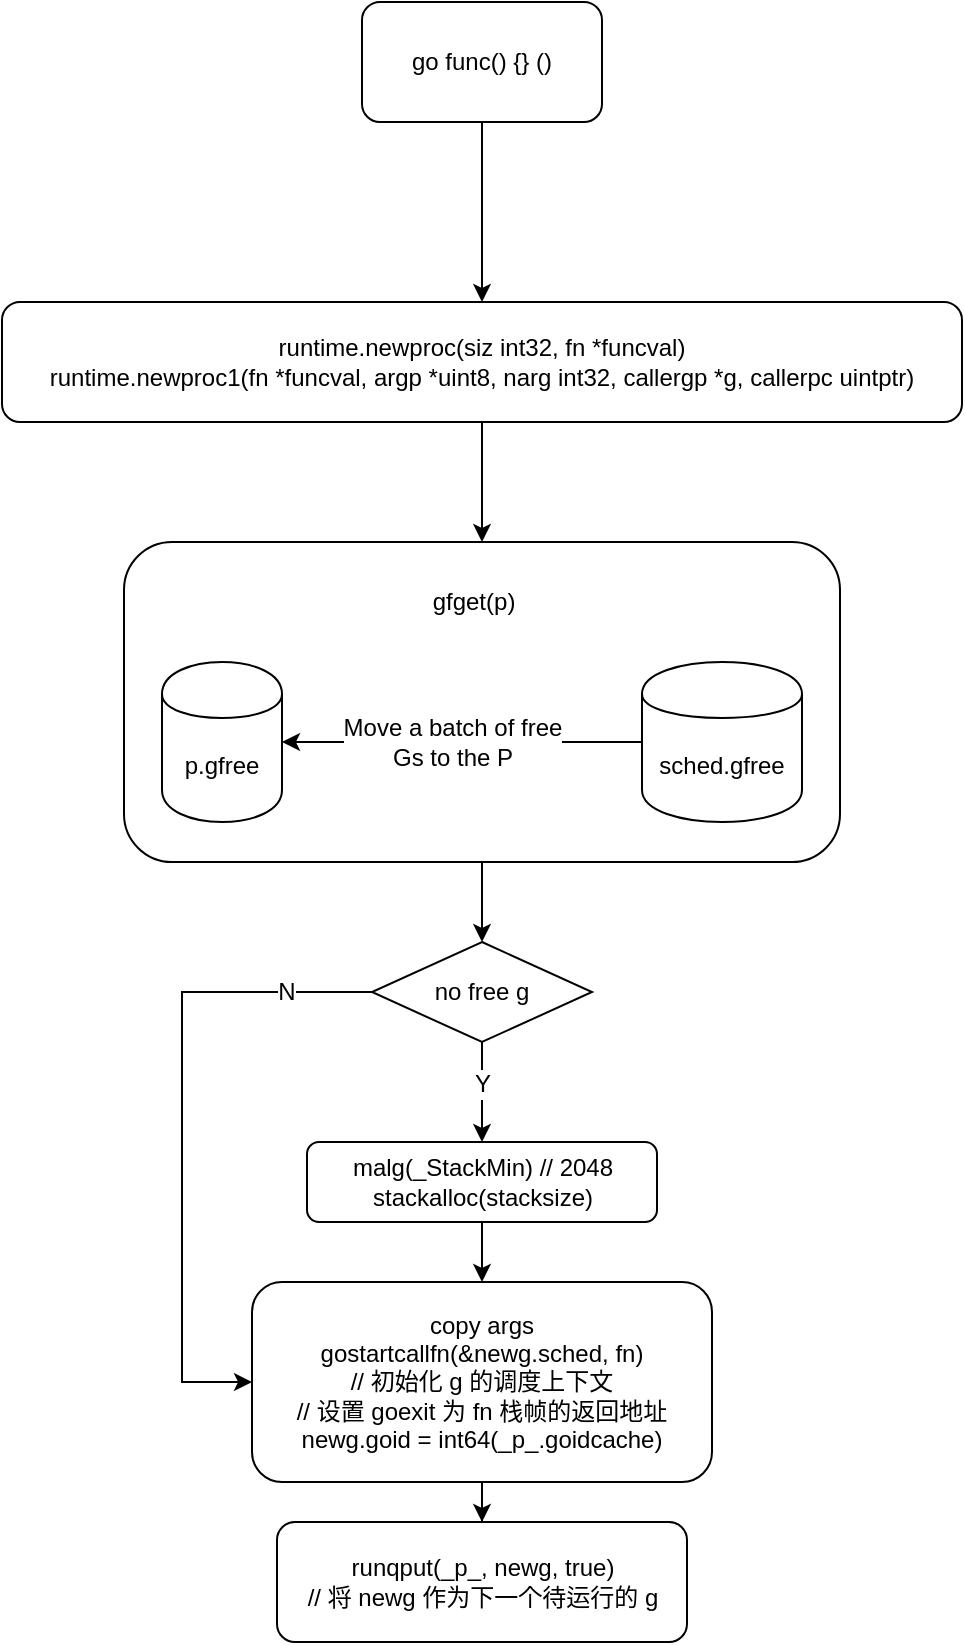 <mxfile version="12.4.1" type="device" pages="1"><diagram id="BGSuGPfrc87V3c8vzXbM" name="第 1 页"><mxGraphModel dx="946" dy="680" grid="1" gridSize="10" guides="1" tooltips="1" connect="1" arrows="1" fold="1" page="1" pageScale="1" pageWidth="827" pageHeight="1169" math="0" shadow="0"><root><mxCell id="0"/><mxCell id="1" parent="0"/><mxCell id="u6URMbNhEWAeOE6ZOtRY-18" style="edgeStyle=orthogonalEdgeStyle;rounded=0;orthogonalLoop=1;jettySize=auto;html=1;entryX=0.5;entryY=0;entryDx=0;entryDy=0;" edge="1" parent="1" source="u6URMbNhEWAeOE6ZOtRY-9" target="u6URMbNhEWAeOE6ZOtRY-14"><mxGeometry relative="1" as="geometry"/></mxCell><mxCell id="u6URMbNhEWAeOE6ZOtRY-9" value="" style="rounded=1;whiteSpace=wrap;html=1;" vertex="1" parent="1"><mxGeometry x="351" y="320" width="358" height="160" as="geometry"/></mxCell><mxCell id="u6URMbNhEWAeOE6ZOtRY-8" style="edgeStyle=orthogonalEdgeStyle;rounded=0;orthogonalLoop=1;jettySize=auto;html=1;" edge="1" parent="1" source="u6URMbNhEWAeOE6ZOtRY-1" target="u6URMbNhEWAeOE6ZOtRY-2"><mxGeometry relative="1" as="geometry"/></mxCell><mxCell id="u6URMbNhEWAeOE6ZOtRY-1" value="go func() {} ()" style="rounded=1;whiteSpace=wrap;html=1;" vertex="1" parent="1"><mxGeometry x="470" y="50" width="120" height="60" as="geometry"/></mxCell><mxCell id="u6URMbNhEWAeOE6ZOtRY-11" style="edgeStyle=orthogonalEdgeStyle;rounded=0;orthogonalLoop=1;jettySize=auto;html=1;entryX=0.5;entryY=0;entryDx=0;entryDy=0;" edge="1" parent="1" source="u6URMbNhEWAeOE6ZOtRY-2" target="u6URMbNhEWAeOE6ZOtRY-9"><mxGeometry relative="1" as="geometry"/></mxCell><mxCell id="u6URMbNhEWAeOE6ZOtRY-2" value="runtime.newproc(siz int32, fn *funcval)&lt;br&gt;runtime.newproc1(fn *funcval, argp *uint8, narg int32, callergp *g, callerpc uintptr)" style="rounded=1;whiteSpace=wrap;html=1;" vertex="1" parent="1"><mxGeometry x="290" y="200" width="480" height="60" as="geometry"/></mxCell><mxCell id="u6URMbNhEWAeOE6ZOtRY-3" value="p.gfree" style="shape=cylinder;whiteSpace=wrap;html=1;boundedLbl=1;backgroundOutline=1;" vertex="1" parent="1"><mxGeometry x="370" y="380" width="60" height="80" as="geometry"/></mxCell><mxCell id="u6URMbNhEWAeOE6ZOtRY-7" style="edgeStyle=orthogonalEdgeStyle;rounded=0;orthogonalLoop=1;jettySize=auto;html=1;entryX=1;entryY=0.5;entryDx=0;entryDy=0;" edge="1" parent="1" source="u6URMbNhEWAeOE6ZOtRY-6" target="u6URMbNhEWAeOE6ZOtRY-3"><mxGeometry relative="1" as="geometry"/></mxCell><mxCell id="u6URMbNhEWAeOE6ZOtRY-13" value="Move a batch of free&lt;br&gt;Gs to the P" style="text;html=1;align=center;verticalAlign=middle;resizable=0;points=[];;labelBackgroundColor=#ffffff;" vertex="1" connectable="0" parent="u6URMbNhEWAeOE6ZOtRY-7"><mxGeometry x="0.069" relative="1" as="geometry"><mxPoint x="1" as="offset"/></mxGeometry></mxCell><mxCell id="u6URMbNhEWAeOE6ZOtRY-6" value="sched.gfree" style="shape=cylinder;whiteSpace=wrap;html=1;boundedLbl=1;backgroundOutline=1;" vertex="1" parent="1"><mxGeometry x="610" y="380" width="80" height="80" as="geometry"/></mxCell><mxCell id="u6URMbNhEWAeOE6ZOtRY-10" value="gfget(p)" style="text;html=1;strokeColor=none;fillColor=none;align=center;verticalAlign=middle;whiteSpace=wrap;rounded=0;" vertex="1" parent="1"><mxGeometry x="505.5" y="340" width="40" height="20" as="geometry"/></mxCell><mxCell id="u6URMbNhEWAeOE6ZOtRY-16" style="edgeStyle=orthogonalEdgeStyle;rounded=0;orthogonalLoop=1;jettySize=auto;html=1;entryX=0.5;entryY=0;entryDx=0;entryDy=0;" edge="1" parent="1" source="u6URMbNhEWAeOE6ZOtRY-14" target="u6URMbNhEWAeOE6ZOtRY-15"><mxGeometry relative="1" as="geometry"/></mxCell><mxCell id="u6URMbNhEWAeOE6ZOtRY-17" value="Y" style="text;html=1;align=center;verticalAlign=middle;resizable=0;points=[];;labelBackgroundColor=#ffffff;" vertex="1" connectable="0" parent="u6URMbNhEWAeOE6ZOtRY-16"><mxGeometry x="-0.16" relative="1" as="geometry"><mxPoint as="offset"/></mxGeometry></mxCell><mxCell id="u6URMbNhEWAeOE6ZOtRY-25" style="edgeStyle=orthogonalEdgeStyle;rounded=0;orthogonalLoop=1;jettySize=auto;html=1;entryX=0;entryY=0.5;entryDx=0;entryDy=0;" edge="1" parent="1" source="u6URMbNhEWAeOE6ZOtRY-14" target="u6URMbNhEWAeOE6ZOtRY-19"><mxGeometry relative="1" as="geometry"><Array as="points"><mxPoint x="380" y="545"/><mxPoint x="380" y="740"/></Array></mxGeometry></mxCell><mxCell id="u6URMbNhEWAeOE6ZOtRY-26" value="N" style="text;html=1;align=center;verticalAlign=middle;resizable=0;points=[];;labelBackgroundColor=#ffffff;" vertex="1" connectable="0" parent="u6URMbNhEWAeOE6ZOtRY-25"><mxGeometry x="-0.736" relative="1" as="geometry"><mxPoint as="offset"/></mxGeometry></mxCell><mxCell id="u6URMbNhEWAeOE6ZOtRY-14" value="no free g" style="rhombus;whiteSpace=wrap;html=1;" vertex="1" parent="1"><mxGeometry x="475" y="520" width="110" height="50" as="geometry"/></mxCell><mxCell id="u6URMbNhEWAeOE6ZOtRY-21" style="edgeStyle=orthogonalEdgeStyle;rounded=0;orthogonalLoop=1;jettySize=auto;html=1;entryX=0.5;entryY=0;entryDx=0;entryDy=0;" edge="1" parent="1" source="u6URMbNhEWAeOE6ZOtRY-15" target="u6URMbNhEWAeOE6ZOtRY-19"><mxGeometry relative="1" as="geometry"/></mxCell><mxCell id="u6URMbNhEWAeOE6ZOtRY-15" value="malg(_StackMin) // 2048&lt;br&gt;stackalloc(stacksize)" style="rounded=1;whiteSpace=wrap;html=1;" vertex="1" parent="1"><mxGeometry x="442.5" y="620" width="175" height="40" as="geometry"/></mxCell><mxCell id="u6URMbNhEWAeOE6ZOtRY-24" style="edgeStyle=orthogonalEdgeStyle;rounded=0;orthogonalLoop=1;jettySize=auto;html=1;entryX=0.5;entryY=0;entryDx=0;entryDy=0;" edge="1" parent="1" source="u6URMbNhEWAeOE6ZOtRY-19" target="u6URMbNhEWAeOE6ZOtRY-23"><mxGeometry relative="1" as="geometry"/></mxCell><mxCell id="u6URMbNhEWAeOE6ZOtRY-19" value="copy args&lt;br&gt;gostartcallfn(&amp;amp;newg.sched, fn)&lt;br&gt;// 初始化 g 的调度上下文&lt;br&gt;// 设置 goexit 为 fn 栈帧的返回地址&lt;br&gt;newg.goid = int64(_p_.goidcache)" style="rounded=1;whiteSpace=wrap;html=1;" vertex="1" parent="1"><mxGeometry x="415" y="690" width="230" height="100" as="geometry"/></mxCell><mxCell id="u6URMbNhEWAeOE6ZOtRY-23" value="runqput(_p_, newg, true)&lt;br&gt;// 将 newg 作为下一个待运行的 g" style="rounded=1;whiteSpace=wrap;html=1;" vertex="1" parent="1"><mxGeometry x="427.5" y="810" width="205" height="60" as="geometry"/></mxCell></root></mxGraphModel></diagram></mxfile>